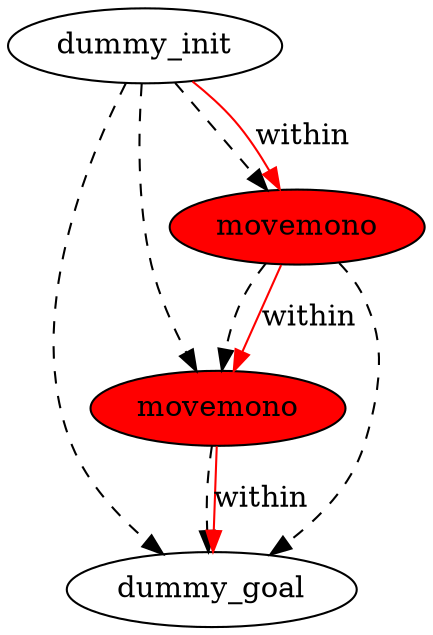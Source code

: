 digraph {
	"5b20aa38-127f-4eb0-2caf-e19660bb76e1" [label=dummy_init fillcolor=white style=filled]
	"7c292707-22fd-9a9d-549c-84855bfc1f76" [label=dummy_goal fillcolor=white style=filled]
	"1d681271-308b-4dc5-e9da-216508442fc1" [label=movemono fillcolor=red style=filled]
	"4e7abf3e-52ba-af28-fbb9-250e6f39018c" [label=movemono fillcolor=red style=filled]
	"1d681271-308b-4dc5-e9da-216508442fc1" -> "7c292707-22fd-9a9d-549c-84855bfc1f76" [color=black style=dashed]
	"5b20aa38-127f-4eb0-2caf-e19660bb76e1" -> "1d681271-308b-4dc5-e9da-216508442fc1" [color=black style=dashed]
	"5b20aa38-127f-4eb0-2caf-e19660bb76e1" -> "7c292707-22fd-9a9d-549c-84855bfc1f76" [color=black style=dashed]
	"4e7abf3e-52ba-af28-fbb9-250e6f39018c" -> "7c292707-22fd-9a9d-549c-84855bfc1f76" [color=black style=dashed]
	"5b20aa38-127f-4eb0-2caf-e19660bb76e1" -> "4e7abf3e-52ba-af28-fbb9-250e6f39018c" [color=black style=dashed]
	"4e7abf3e-52ba-af28-fbb9-250e6f39018c" -> "1d681271-308b-4dc5-e9da-216508442fc1" [color=black style=dashed]
	"5b20aa38-127f-4eb0-2caf-e19660bb76e1" -> "4e7abf3e-52ba-af28-fbb9-250e6f39018c" [label=within color=red]
	"4e7abf3e-52ba-af28-fbb9-250e6f39018c" -> "1d681271-308b-4dc5-e9da-216508442fc1" [label=within color=red]
	"1d681271-308b-4dc5-e9da-216508442fc1" -> "7c292707-22fd-9a9d-549c-84855bfc1f76" [label=within color=red]
}
